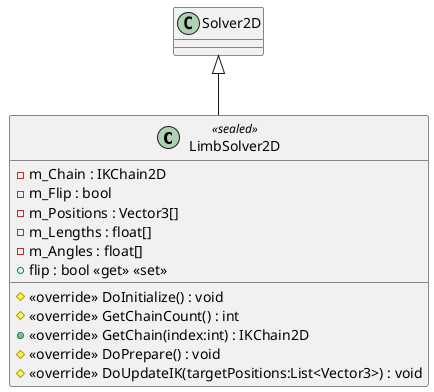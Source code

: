 @startuml
class LimbSolver2D <<sealed>> {
    - m_Chain : IKChain2D
    - m_Flip : bool
    - m_Positions : Vector3[]
    - m_Lengths : float[]
    - m_Angles : float[]
    + flip : bool <<get>> <<set>>
    # <<override>> DoInitialize() : void
    # <<override>> GetChainCount() : int
    + <<override>> GetChain(index:int) : IKChain2D
    # <<override>> DoPrepare() : void
    # <<override>> DoUpdateIK(targetPositions:List<Vector3>) : void
}
Solver2D <|-- LimbSolver2D
@enduml
